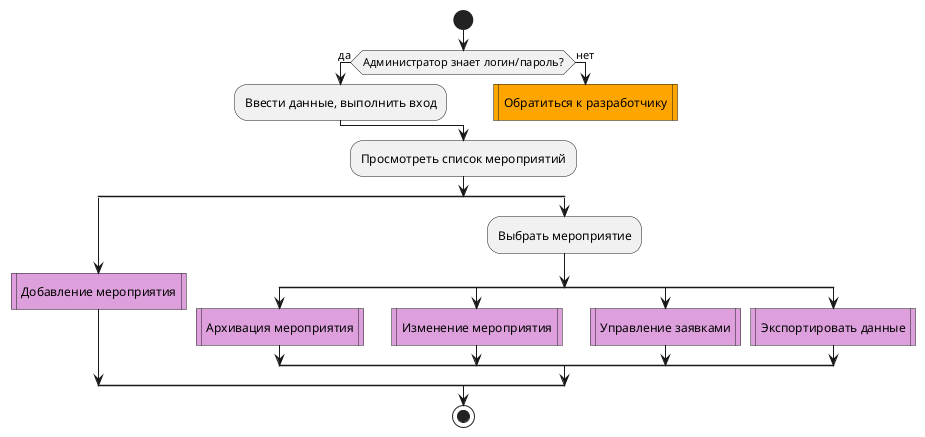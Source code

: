 @startuml BrowseEvents
|Администратор|
start
if (Администратор знает логин/пароль?) then (да)
  :Ввести данные, выполнить вход;
else (нет)
  #Orange:Обратиться к разработчику|
  detach
endif
:Просмотреть список мероприятий;
split
  #Plum:Добавление мероприятия|
split again
  :Выбрать мероприятие;
split
  #Plum:Архивация мероприятия|
split again
  #Plum:Изменение мероприятия|
split again
  #Plum:Управление заявками|
split again
  #Plum:Экспортировать данные|
end split
end split
stop
@enduml
